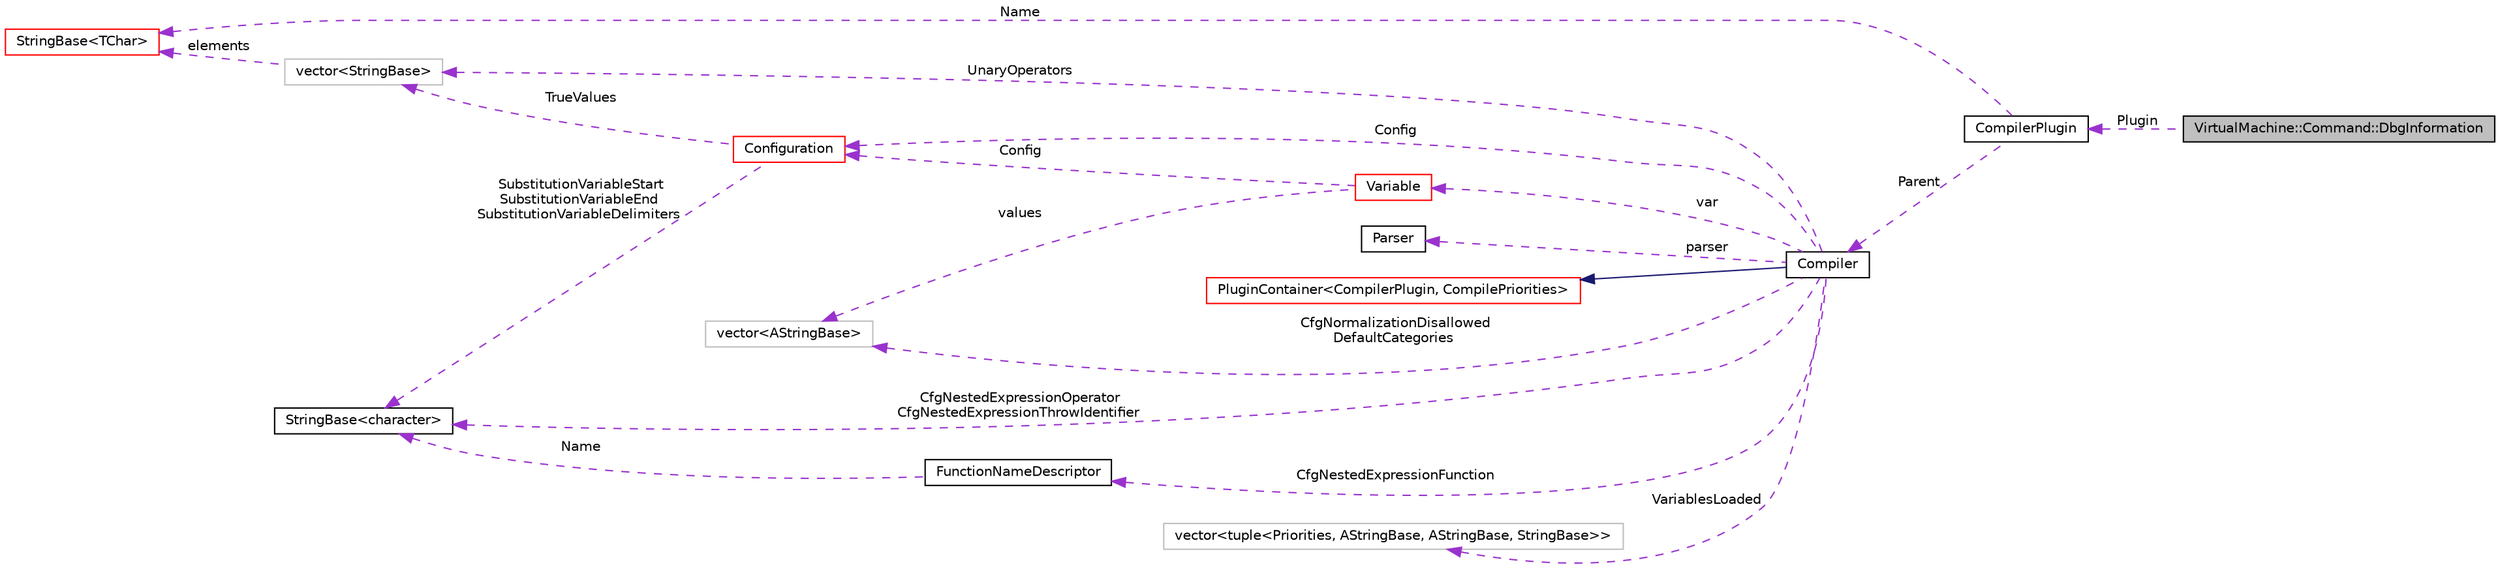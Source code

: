 digraph "VirtualMachine::Command::DbgInformation"
{
  edge [fontname="Helvetica",fontsize="10",labelfontname="Helvetica",labelfontsize="10"];
  node [fontname="Helvetica",fontsize="10",shape=record];
  rankdir="LR";
  Node1 [label="VirtualMachine::Command::DbgInformation",height=0.2,width=0.4,color="black", fillcolor="grey75", style="filled", fontcolor="black"];
  Node4 [label="PluginContainer\<CompilerPlugin, CompilePriorities\>",height=0.2,width=0.4,color="red", fillcolor="white", style="filled",URL="$classaworx_1_1lib_1_1util_1_1PluginContainer.html"];
  Node21 [label="vector\<AStringBase\>",height=0.2,width=0.4,color="grey75", fillcolor="white", style="filled"];
  Node29 [label="vector\<StringBase\>",height=0.2,width=0.4,color="grey75", fillcolor="white", style="filled"];
  Node34 [label="vector\<tuple\<Priorities, AStringBase, AStringBase, StringBase\>\>",height=0.2,width=0.4,color="grey75", fillcolor="white", style="filled"];
  Node19 [label="StringBase\<character\>",height=0.2,width=0.4,color="black", fillcolor="white", style="filled",URL="$classaworx_1_1lib_1_1strings_1_1StringBase.html"];
  Node30 [label="StringBase\<TChar\>",height=0.2,width=0.4,color="red", fillcolor="white", style="filled",URL="$classaworx_1_1lib_1_1strings_1_1StringBase.html"];
  Node2 -> Node1 [dir="back",color="darkorchid3",fontsize="10",style="dashed",label=" Plugin" ,fontname="Helvetica"];
  Node3 -> Node2 [dir="back",color="darkorchid3",fontsize="10",style="dashed",label=" Parent" ,fontname="Helvetica"];
  Node4 -> Node3 [dir="back",color="midnightblue",fontsize="10",style="solid",fontname="Helvetica"];
  Node19 -> Node3 [dir="back",color="darkorchid3",fontsize="10",style="dashed",label=" CfgNestedExpressionOperator\nCfgNestedExpressionThrowIdentifier" ,fontname="Helvetica"];
  Node19 -> Node24 [dir="back",color="darkorchid3",fontsize="10",style="dashed",label=" SubstitutionVariableStart\nSubstitutionVariableEnd\nSubstitutionVariableDelimiters" ,fontname="Helvetica"];
  Node19 -> Node35 [dir="back",color="darkorchid3",fontsize="10",style="dashed",label=" Name" ,fontname="Helvetica"];
  Node20 -> Node3 [dir="back",color="darkorchid3",fontsize="10",style="dashed",label=" parser" ,fontname="Helvetica"];
  Node21 -> Node3 [dir="back",color="darkorchid3",fontsize="10",style="dashed",label=" CfgNormalizationDisallowed\nDefaultCategories" ,fontname="Helvetica"];
  Node21 -> Node23 [dir="back",color="darkorchid3",fontsize="10",style="dashed",label=" values" ,fontname="Helvetica"];
  Node23 -> Node3 [dir="back",color="darkorchid3",fontsize="10",style="dashed",label=" var" ,fontname="Helvetica"];
  Node24 -> Node3 [dir="back",color="darkorchid3",fontsize="10",style="dashed",label=" Config" ,fontname="Helvetica"];
  Node24 -> Node23 [dir="back",color="darkorchid3",fontsize="10",style="dashed",label=" Config" ,fontname="Helvetica"];
  Node29 -> Node3 [dir="back",color="darkorchid3",fontsize="10",style="dashed",label=" UnaryOperators" ,fontname="Helvetica"];
  Node29 -> Node24 [dir="back",color="darkorchid3",fontsize="10",style="dashed",label=" TrueValues" ,fontname="Helvetica"];
  Node30 -> Node2 [dir="back",color="darkorchid3",fontsize="10",style="dashed",label=" Name" ,fontname="Helvetica"];
  Node30 -> Node29 [dir="back",color="darkorchid3",fontsize="10",style="dashed",label=" elements" ,fontname="Helvetica"];
  Node34 -> Node3 [dir="back",color="darkorchid3",fontsize="10",style="dashed",label=" VariablesLoaded" ,fontname="Helvetica"];
  Node35 -> Node3 [dir="back",color="darkorchid3",fontsize="10",style="dashed",label=" CfgNestedExpressionFunction" ,fontname="Helvetica"];
  Node2 [label="CompilerPlugin",height=0.2,width=0.4,color="black", fillcolor="white", style="filled",URL="$structaworx_1_1lib_1_1expressions_1_1CompilerPlugin.html"];
  Node3 [label="Compiler",height=0.2,width=0.4,color="black", fillcolor="white", style="filled",URL="$classaworx_1_1lib_1_1expressions_1_1Compiler.html"];
  Node20 [label="Parser",height=0.2,width=0.4,color="black", fillcolor="white", style="filled",URL="$structaworx_1_1lib_1_1expressions_1_1detail_1_1Parser.html"];
  Node23 [label="Variable",height=0.2,width=0.4,color="red", fillcolor="white", style="filled",URL="$classaworx_1_1lib_1_1config_1_1Variable.html"];
  Node24 [label="Configuration",height=0.2,width=0.4,color="red", fillcolor="white", style="filled",URL="$classaworx_1_1lib_1_1config_1_1Configuration.html"];
  Node35 [label="FunctionNameDescriptor",height=0.2,width=0.4,color="black", fillcolor="white", style="filled",URL="$structaworx_1_1lib_1_1expressions_1_1FunctionNameDescriptor.html"];
}

